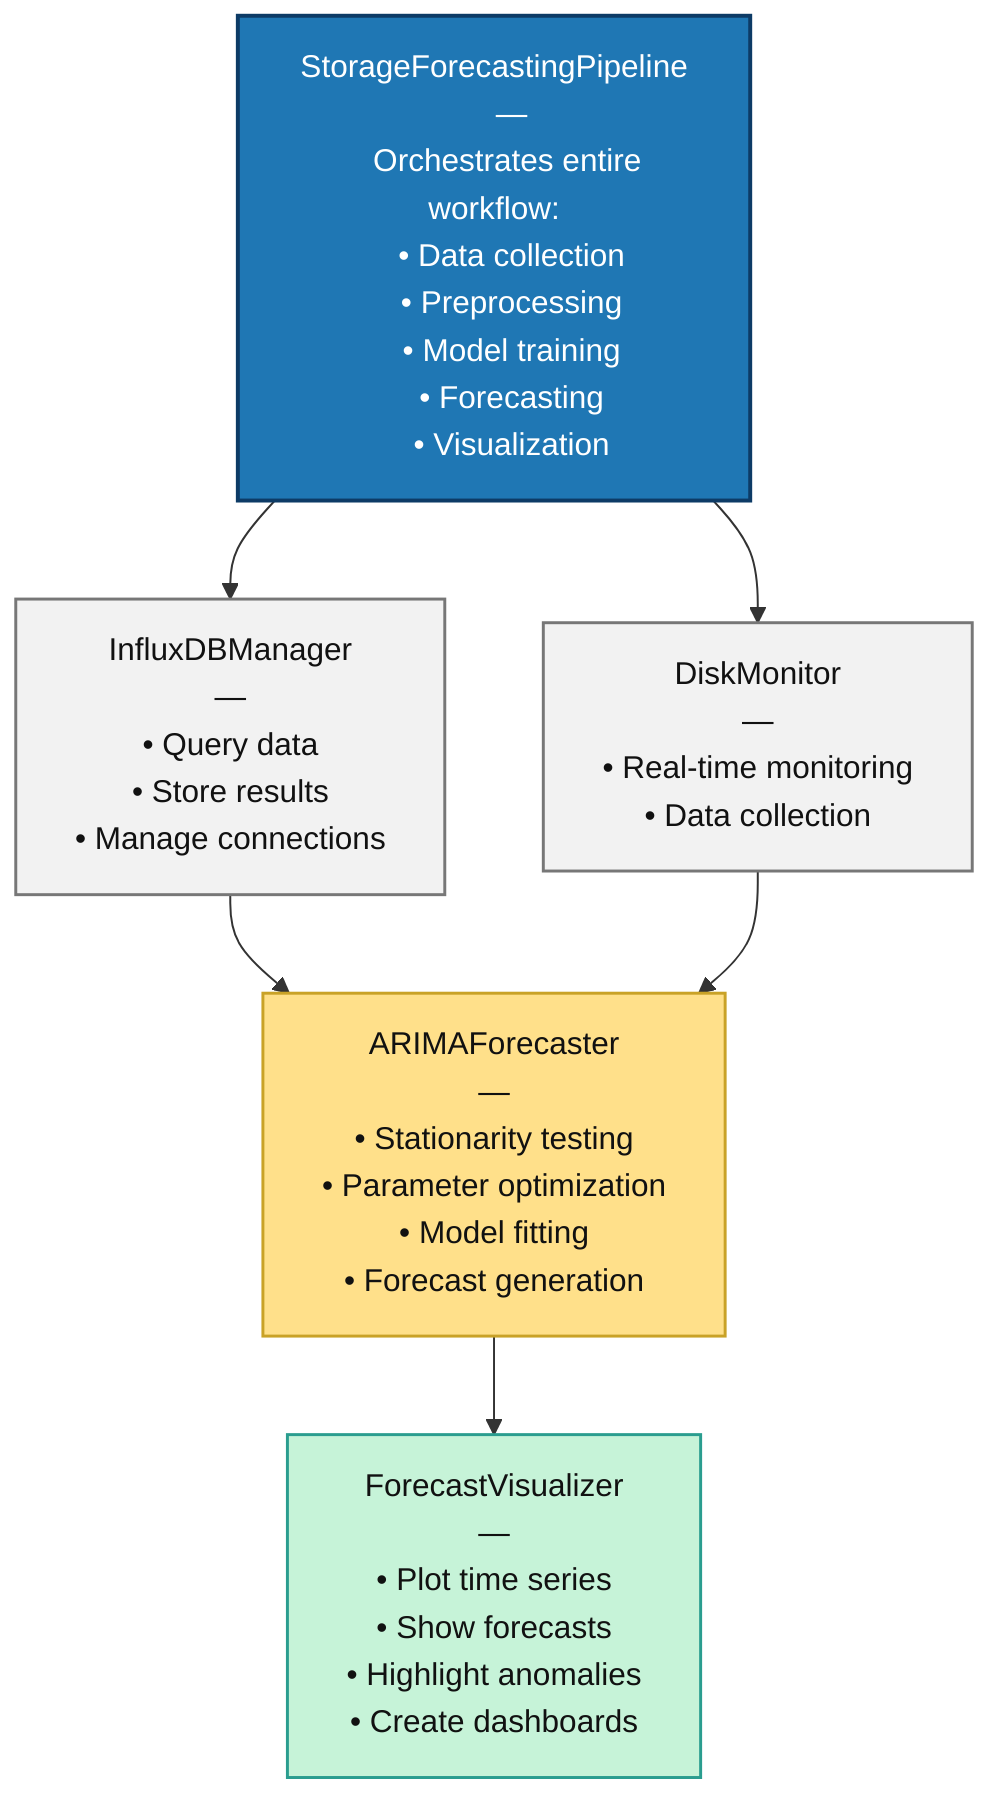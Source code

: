 flowchart TD
    %% Direction
    %% Top -> Down

    A["
    StorageForecastingPipeline
    —
    Orchestrates entire workflow:
    • Data collection
    • Preprocessing
    • Model training
    • Forecasting
    • Visualization
    "]:::orchestrator

    %% Data sources / managers
    B["
    InfluxDBManager
    —
    • Query data
    • Store results
    • Manage connections
    "]:::component

    C["
    DiskMonitor
    —
    • Real-time monitoring
    • Data collection
    "]:::component

    %% Forecaster
    D["
    ARIMAForecaster
    —
    • Stationarity testing
    • Parameter optimization
    • Model fitting
    • Forecast generation
    "]:::processor

    %% Visualizer
    E["
    ForecastVisualizer
    —
    • Plot time series
    • Show forecasts
    • Highlight anomalies
    • Create dashboards
    "]:::visual

    %% Edges
    A --> B
    A --> C
    B --> D
    C --> D
    D --> E

    %% Styles
    classDef orchestrator fill:#1f77b4,stroke:#0d3b66,stroke-width:2px,color:#ffffff;
    classDef component fill:#f2f2f2,stroke:#777,stroke-width:1.5px,color:#111;
    classDef processor fill:#ffe08a,stroke:#c9a227,stroke-width:1.5px,color:#111;
    classDef visual fill:#c6f3d8,stroke:#2a9d8f,stroke-width:1.5px,color:#111;
